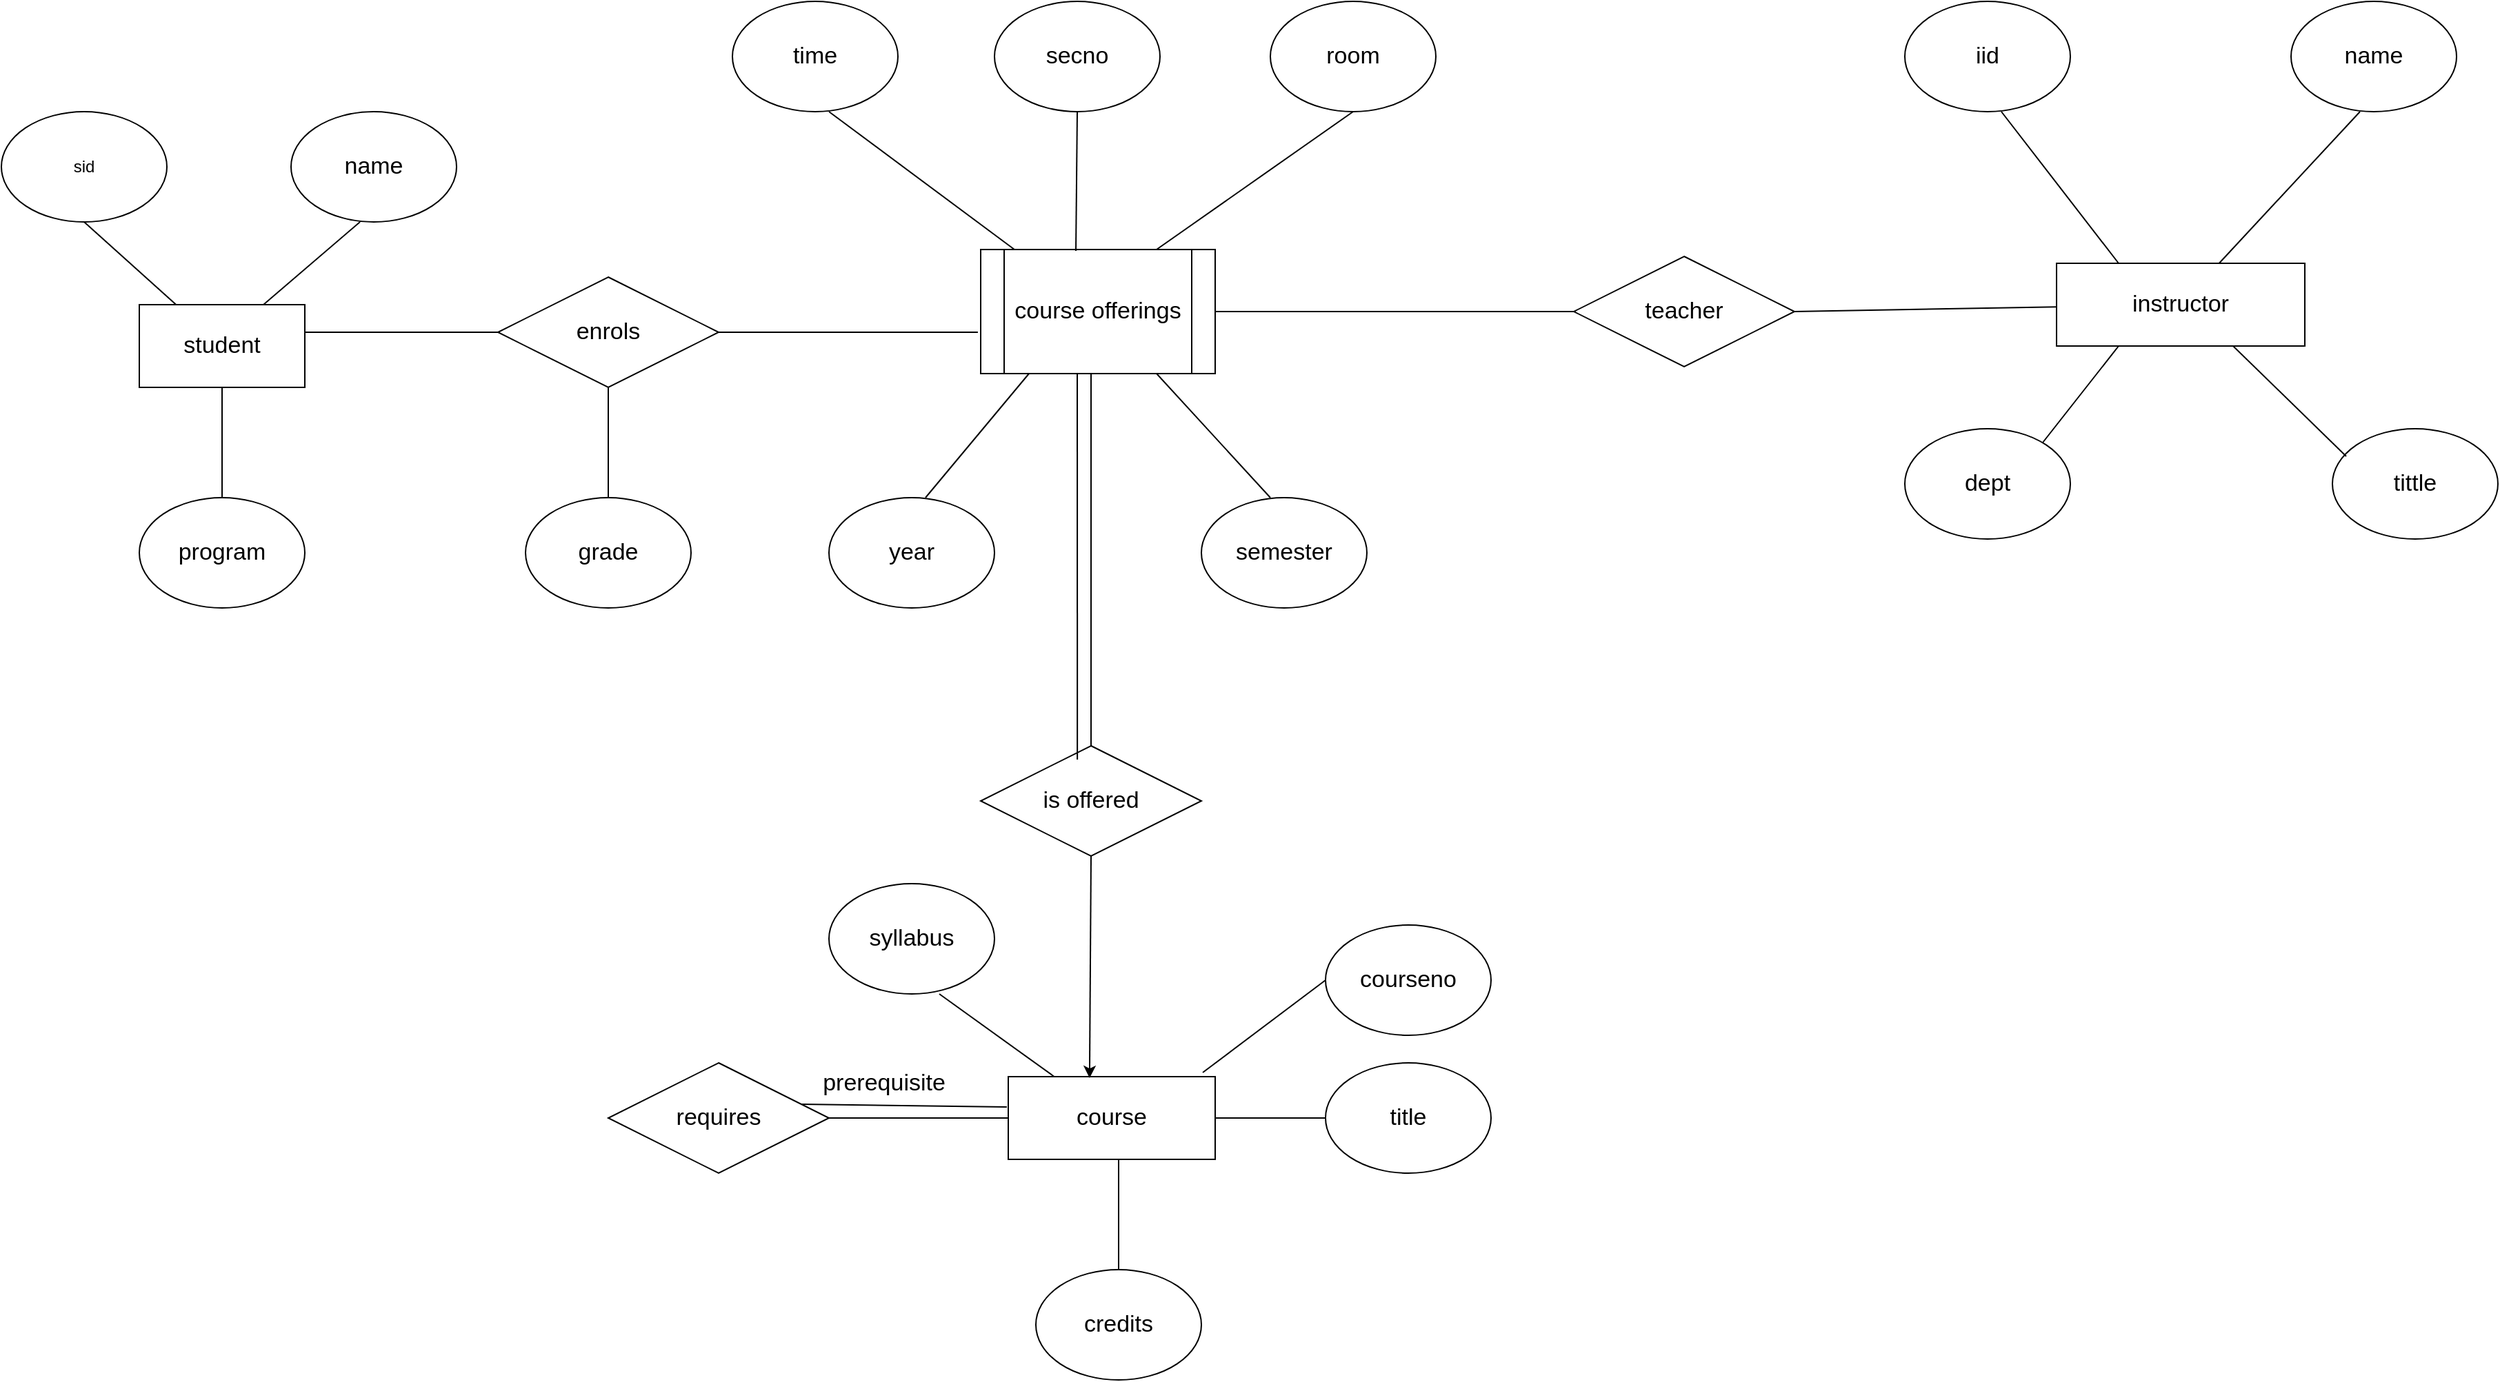 <mxfile version="20.8.20" type="device"><diagram id="R2lEEEUBdFMjLlhIrx00" name="Page-1"><mxGraphModel dx="880" dy="484" grid="1" gridSize="10" guides="1" tooltips="1" connect="1" arrows="1" fold="1" page="1" pageScale="1" pageWidth="850" pageHeight="1100" math="0" shadow="0" extFonts="Permanent Marker^https://fonts.googleapis.com/css?family=Permanent+Marker"><root><mxCell id="0"/><mxCell id="1" parent="0"/><mxCell id="BTVYPP40mWabS73TtAIs-1" value="student" style="rounded=0;whiteSpace=wrap;html=1;fontSize=17;" vertex="1" parent="1"><mxGeometry x="140" y="260" width="120" height="60" as="geometry"/></mxCell><mxCell id="BTVYPP40mWabS73TtAIs-2" value="sid" style="ellipse;whiteSpace=wrap;html=1;" vertex="1" parent="1"><mxGeometry x="40" y="120" width="120" height="80" as="geometry"/></mxCell><mxCell id="BTVYPP40mWabS73TtAIs-3" value="name" style="ellipse;whiteSpace=wrap;html=1;fontSize=17;" vertex="1" parent="1"><mxGeometry x="250" y="120" width="120" height="80" as="geometry"/></mxCell><mxCell id="BTVYPP40mWabS73TtAIs-4" value="enrols" style="rhombus;whiteSpace=wrap;html=1;fontSize=17;" vertex="1" parent="1"><mxGeometry x="400" y="240" width="160" height="80" as="geometry"/></mxCell><mxCell id="BTVYPP40mWabS73TtAIs-5" value="grade" style="ellipse;whiteSpace=wrap;html=1;fontSize=17;" vertex="1" parent="1"><mxGeometry x="420" y="400" width="120" height="80" as="geometry"/></mxCell><mxCell id="BTVYPP40mWabS73TtAIs-6" value="course offerings" style="shape=process;whiteSpace=wrap;html=1;backgroundOutline=1;fontSize=17;" vertex="1" parent="1"><mxGeometry x="750" y="220" width="170" height="90" as="geometry"/></mxCell><mxCell id="BTVYPP40mWabS73TtAIs-7" value="year" style="ellipse;whiteSpace=wrap;html=1;fontSize=17;" vertex="1" parent="1"><mxGeometry x="640" y="400" width="120" height="80" as="geometry"/></mxCell><mxCell id="BTVYPP40mWabS73TtAIs-8" value="semester" style="ellipse;whiteSpace=wrap;html=1;fontSize=17;" vertex="1" parent="1"><mxGeometry x="910" y="400" width="120" height="80" as="geometry"/></mxCell><mxCell id="BTVYPP40mWabS73TtAIs-9" value="time" style="ellipse;whiteSpace=wrap;html=1;fontSize=17;" vertex="1" parent="1"><mxGeometry x="570" y="40" width="120" height="80" as="geometry"/></mxCell><mxCell id="BTVYPP40mWabS73TtAIs-10" value="secno" style="ellipse;whiteSpace=wrap;html=1;fontSize=17;" vertex="1" parent="1"><mxGeometry x="760" y="40" width="120" height="80" as="geometry"/></mxCell><mxCell id="BTVYPP40mWabS73TtAIs-11" value="room" style="ellipse;whiteSpace=wrap;html=1;fontSize=17;" vertex="1" parent="1"><mxGeometry x="960" y="40" width="120" height="80" as="geometry"/></mxCell><mxCell id="BTVYPP40mWabS73TtAIs-12" value="teacher" style="rhombus;whiteSpace=wrap;html=1;fontSize=17;" vertex="1" parent="1"><mxGeometry x="1180" y="225" width="160" height="80" as="geometry"/></mxCell><mxCell id="BTVYPP40mWabS73TtAIs-13" value="instructor" style="rounded=0;whiteSpace=wrap;html=1;fontSize=17;" vertex="1" parent="1"><mxGeometry x="1530" y="230" width="180" height="60" as="geometry"/></mxCell><mxCell id="BTVYPP40mWabS73TtAIs-14" value="iid" style="ellipse;whiteSpace=wrap;html=1;fontSize=17;" vertex="1" parent="1"><mxGeometry x="1420" y="40" width="120" height="80" as="geometry"/></mxCell><mxCell id="BTVYPP40mWabS73TtAIs-15" value="name" style="ellipse;whiteSpace=wrap;html=1;fontSize=17;" vertex="1" parent="1"><mxGeometry x="1700" y="40" width="120" height="80" as="geometry"/></mxCell><mxCell id="BTVYPP40mWabS73TtAIs-16" value="dept" style="ellipse;whiteSpace=wrap;html=1;fontSize=17;" vertex="1" parent="1"><mxGeometry x="1420" y="350" width="120" height="80" as="geometry"/></mxCell><mxCell id="BTVYPP40mWabS73TtAIs-17" value="tittle" style="ellipse;whiteSpace=wrap;html=1;fontSize=17;" vertex="1" parent="1"><mxGeometry x="1730" y="350" width="120" height="80" as="geometry"/></mxCell><mxCell id="BTVYPP40mWabS73TtAIs-18" value="is offered" style="rhombus;whiteSpace=wrap;html=1;fontSize=17;" vertex="1" parent="1"><mxGeometry x="750" y="580" width="160" height="80" as="geometry"/></mxCell><mxCell id="BTVYPP40mWabS73TtAIs-19" value="course" style="rounded=0;whiteSpace=wrap;html=1;fontSize=17;" vertex="1" parent="1"><mxGeometry x="770" y="820" width="150" height="60" as="geometry"/></mxCell><mxCell id="BTVYPP40mWabS73TtAIs-20" value="courseno" style="ellipse;whiteSpace=wrap;html=1;fontSize=17;" vertex="1" parent="1"><mxGeometry x="1000" y="710" width="120" height="80" as="geometry"/></mxCell><mxCell id="BTVYPP40mWabS73TtAIs-21" value="title" style="ellipse;whiteSpace=wrap;html=1;fontSize=17;" vertex="1" parent="1"><mxGeometry x="1000" y="810" width="120" height="80" as="geometry"/></mxCell><mxCell id="BTVYPP40mWabS73TtAIs-22" value="credits" style="ellipse;whiteSpace=wrap;html=1;fontSize=17;" vertex="1" parent="1"><mxGeometry x="790" y="960" width="120" height="80" as="geometry"/></mxCell><mxCell id="BTVYPP40mWabS73TtAIs-23" value="requires" style="rhombus;whiteSpace=wrap;html=1;fontSize=17;" vertex="1" parent="1"><mxGeometry x="480" y="810" width="160" height="80" as="geometry"/></mxCell><mxCell id="BTVYPP40mWabS73TtAIs-24" value="syllabus" style="ellipse;whiteSpace=wrap;html=1;fontSize=17;" vertex="1" parent="1"><mxGeometry x="640" y="680" width="120" height="80" as="geometry"/></mxCell><mxCell id="BTVYPP40mWabS73TtAIs-25" value="program" style="ellipse;whiteSpace=wrap;html=1;fontSize=17;" vertex="1" parent="1"><mxGeometry x="140" y="400" width="120" height="80" as="geometry"/></mxCell><mxCell id="BTVYPP40mWabS73TtAIs-26" value="" style="endArrow=none;html=1;rounded=0;fontSize=17;" edge="1" parent="1" source="BTVYPP40mWabS73TtAIs-1"><mxGeometry width="50" height="50" relative="1" as="geometry"><mxPoint x="50" y="250" as="sourcePoint"/><mxPoint x="100" y="200" as="targetPoint"/></mxGeometry></mxCell><mxCell id="BTVYPP40mWabS73TtAIs-27" value="" style="endArrow=none;html=1;rounded=0;exitX=0.75;exitY=0;exitDx=0;exitDy=0;fontSize=17;" edge="1" parent="1" source="BTVYPP40mWabS73TtAIs-1"><mxGeometry width="50" height="50" relative="1" as="geometry"><mxPoint x="250" y="250" as="sourcePoint"/><mxPoint x="300" y="200" as="targetPoint"/></mxGeometry></mxCell><mxCell id="BTVYPP40mWabS73TtAIs-28" value="" style="endArrow=none;html=1;rounded=0;exitX=0.5;exitY=0;exitDx=0;exitDy=0;fontSize=17;" edge="1" parent="1" source="BTVYPP40mWabS73TtAIs-25"><mxGeometry width="50" height="50" relative="1" as="geometry"><mxPoint x="150" y="370" as="sourcePoint"/><mxPoint x="200" y="320" as="targetPoint"/></mxGeometry></mxCell><mxCell id="BTVYPP40mWabS73TtAIs-29" value="" style="endArrow=none;html=1;rounded=0;fontSize=17;" edge="1" parent="1"><mxGeometry width="50" height="50" relative="1" as="geometry"><mxPoint x="260" y="280" as="sourcePoint"/><mxPoint x="400" y="280" as="targetPoint"/></mxGeometry></mxCell><mxCell id="BTVYPP40mWabS73TtAIs-30" value="" style="endArrow=none;html=1;rounded=0;exitX=0.5;exitY=0;exitDx=0;exitDy=0;fontSize=17;" edge="1" parent="1" source="BTVYPP40mWabS73TtAIs-5"><mxGeometry width="50" height="50" relative="1" as="geometry"><mxPoint x="430" y="370" as="sourcePoint"/><mxPoint x="480" y="320" as="targetPoint"/></mxGeometry></mxCell><mxCell id="BTVYPP40mWabS73TtAIs-31" value="" style="endArrow=none;html=1;rounded=0;entryX=-0.012;entryY=0.667;entryDx=0;entryDy=0;entryPerimeter=0;fontSize=17;" edge="1" parent="1" target="BTVYPP40mWabS73TtAIs-6"><mxGeometry width="50" height="50" relative="1" as="geometry"><mxPoint x="560" y="280" as="sourcePoint"/><mxPoint x="610" y="230" as="targetPoint"/></mxGeometry></mxCell><mxCell id="BTVYPP40mWabS73TtAIs-32" value="" style="endArrow=none;html=1;rounded=0;fontSize=17;" edge="1" parent="1" source="BTVYPP40mWabS73TtAIs-6"><mxGeometry width="50" height="50" relative="1" as="geometry"><mxPoint x="590" y="170" as="sourcePoint"/><mxPoint x="640" y="120" as="targetPoint"/></mxGeometry></mxCell><mxCell id="BTVYPP40mWabS73TtAIs-33" value="" style="endArrow=none;html=1;rounded=0;exitX=0.75;exitY=0;exitDx=0;exitDy=0;fontSize=17;" edge="1" parent="1" source="BTVYPP40mWabS73TtAIs-6"><mxGeometry width="50" height="50" relative="1" as="geometry"><mxPoint x="970" y="170" as="sourcePoint"/><mxPoint x="1020" y="120" as="targetPoint"/></mxGeometry></mxCell><mxCell id="BTVYPP40mWabS73TtAIs-34" value="" style="endArrow=none;html=1;rounded=0;exitX=0.406;exitY=0.011;exitDx=0;exitDy=0;exitPerimeter=0;fontSize=17;" edge="1" parent="1" source="BTVYPP40mWabS73TtAIs-6"><mxGeometry width="50" height="50" relative="1" as="geometry"><mxPoint x="770" y="170" as="sourcePoint"/><mxPoint x="820" y="120" as="targetPoint"/></mxGeometry></mxCell><mxCell id="BTVYPP40mWabS73TtAIs-35" value="" style="endArrow=none;html=1;rounded=0;entryX=0.206;entryY=1;entryDx=0;entryDy=0;entryPerimeter=0;fontSize=17;" edge="1" parent="1" target="BTVYPP40mWabS73TtAIs-6"><mxGeometry width="50" height="50" relative="1" as="geometry"><mxPoint x="710" y="400" as="sourcePoint"/><mxPoint x="760" y="350" as="targetPoint"/></mxGeometry></mxCell><mxCell id="BTVYPP40mWabS73TtAIs-36" value="" style="endArrow=none;html=1;rounded=0;entryX=0.75;entryY=1;entryDx=0;entryDy=0;fontSize=17;" edge="1" parent="1" target="BTVYPP40mWabS73TtAIs-6"><mxGeometry width="50" height="50" relative="1" as="geometry"><mxPoint x="960" y="400" as="sourcePoint"/><mxPoint x="1010" y="350" as="targetPoint"/></mxGeometry></mxCell><mxCell id="BTVYPP40mWabS73TtAIs-37" value="" style="endArrow=none;html=1;rounded=0;exitX=0.438;exitY=0.125;exitDx=0;exitDy=0;exitPerimeter=0;fontSize=17;" edge="1" parent="1" source="BTVYPP40mWabS73TtAIs-18"><mxGeometry width="50" height="50" relative="1" as="geometry"><mxPoint x="770" y="360" as="sourcePoint"/><mxPoint x="820" y="310" as="targetPoint"/></mxGeometry></mxCell><mxCell id="BTVYPP40mWabS73TtAIs-38" value="" style="endArrow=none;html=1;rounded=0;exitX=0.5;exitY=0;exitDx=0;exitDy=0;fontSize=17;" edge="1" parent="1" source="BTVYPP40mWabS73TtAIs-18"><mxGeometry width="50" height="50" relative="1" as="geometry"><mxPoint x="780" y="360" as="sourcePoint"/><mxPoint x="830" y="310" as="targetPoint"/></mxGeometry></mxCell><mxCell id="BTVYPP40mWabS73TtAIs-39" value="" style="endArrow=none;html=1;rounded=0;exitX=1;exitY=0.5;exitDx=0;exitDy=0;entryX=0;entryY=0.5;entryDx=0;entryDy=0;fontSize=17;" edge="1" parent="1" source="BTVYPP40mWabS73TtAIs-6" target="BTVYPP40mWabS73TtAIs-12"><mxGeometry width="50" height="50" relative="1" as="geometry"><mxPoint x="1130" y="310" as="sourcePoint"/><mxPoint x="1180" y="260" as="targetPoint"/></mxGeometry></mxCell><mxCell id="BTVYPP40mWabS73TtAIs-40" value="" style="endArrow=none;html=1;rounded=0;entryX=1;entryY=0.5;entryDx=0;entryDy=0;fontSize=17;" edge="1" parent="1" source="BTVYPP40mWabS73TtAIs-13" target="BTVYPP40mWabS73TtAIs-12"><mxGeometry width="50" height="50" relative="1" as="geometry"><mxPoint x="1459.289" y="310" as="sourcePoint"/><mxPoint x="1459.289" y="260" as="targetPoint"/></mxGeometry></mxCell><mxCell id="BTVYPP40mWabS73TtAIs-41" value="" style="endArrow=none;html=1;rounded=0;fontSize=17;" edge="1" parent="1" source="BTVYPP40mWabS73TtAIs-13"><mxGeometry width="50" height="50" relative="1" as="geometry"><mxPoint x="1700" y="170" as="sourcePoint"/><mxPoint x="1750" y="120" as="targetPoint"/></mxGeometry></mxCell><mxCell id="BTVYPP40mWabS73TtAIs-42" value="" style="endArrow=none;html=1;rounded=0;exitX=0.25;exitY=0;exitDx=0;exitDy=0;fontSize=17;" edge="1" parent="1" source="BTVYPP40mWabS73TtAIs-13"><mxGeometry width="50" height="50" relative="1" as="geometry"><mxPoint x="1440" y="170" as="sourcePoint"/><mxPoint x="1490" y="120" as="targetPoint"/></mxGeometry></mxCell><mxCell id="BTVYPP40mWabS73TtAIs-43" value="" style="endArrow=none;html=1;rounded=0;entryX=0.25;entryY=1;entryDx=0;entryDy=0;fontSize=17;" edge="1" parent="1" target="BTVYPP40mWabS73TtAIs-13"><mxGeometry width="50" height="50" relative="1" as="geometry"><mxPoint x="1520" y="360" as="sourcePoint"/><mxPoint x="1570" y="310" as="targetPoint"/></mxGeometry></mxCell><mxCell id="BTVYPP40mWabS73TtAIs-44" value="" style="endArrow=none;html=1;rounded=0;entryX=0.711;entryY=1;entryDx=0;entryDy=0;entryPerimeter=0;fontSize=17;" edge="1" parent="1" target="BTVYPP40mWabS73TtAIs-13"><mxGeometry width="50" height="50" relative="1" as="geometry"><mxPoint x="1740" y="370" as="sourcePoint"/><mxPoint x="1790" y="320" as="targetPoint"/></mxGeometry></mxCell><mxCell id="BTVYPP40mWabS73TtAIs-45" value="" style="endArrow=classic;html=1;rounded=0;exitX=0.5;exitY=1;exitDx=0;exitDy=0;entryX=0.393;entryY=0.017;entryDx=0;entryDy=0;entryPerimeter=0;fontSize=17;" edge="1" parent="1" source="BTVYPP40mWabS73TtAIs-18" target="BTVYPP40mWabS73TtAIs-19"><mxGeometry width="50" height="50" relative="1" as="geometry"><mxPoint x="820" y="730" as="sourcePoint"/><mxPoint x="870" y="680" as="targetPoint"/></mxGeometry></mxCell><mxCell id="BTVYPP40mWabS73TtAIs-46" value="" style="endArrow=none;html=1;rounded=0;exitX=0.94;exitY=-0.05;exitDx=0;exitDy=0;exitPerimeter=0;fontSize=17;" edge="1" parent="1" source="BTVYPP40mWabS73TtAIs-19"><mxGeometry width="50" height="50" relative="1" as="geometry"><mxPoint x="950" y="800" as="sourcePoint"/><mxPoint x="1000" y="750" as="targetPoint"/></mxGeometry></mxCell><mxCell id="BTVYPP40mWabS73TtAIs-47" value="" style="endArrow=none;html=1;rounded=0;fontSize=17;" edge="1" parent="1" source="BTVYPP40mWabS73TtAIs-19"><mxGeometry width="50" height="50" relative="1" as="geometry"><mxPoint x="950" y="900" as="sourcePoint"/><mxPoint x="1000" y="850" as="targetPoint"/></mxGeometry></mxCell><mxCell id="BTVYPP40mWabS73TtAIs-48" value="" style="endArrow=none;html=1;rounded=0;exitX=0.5;exitY=0;exitDx=0;exitDy=0;fontSize=17;" edge="1" parent="1" source="BTVYPP40mWabS73TtAIs-22"><mxGeometry width="50" height="50" relative="1" as="geometry"><mxPoint x="800" y="930" as="sourcePoint"/><mxPoint x="850" y="880" as="targetPoint"/></mxGeometry></mxCell><mxCell id="BTVYPP40mWabS73TtAIs-49" value="" style="endArrow=none;html=1;rounded=0;fontSize=17;" edge="1" parent="1" source="BTVYPP40mWabS73TtAIs-19"><mxGeometry width="50" height="50" relative="1" as="geometry"><mxPoint x="670" y="810" as="sourcePoint"/><mxPoint x="720" y="760" as="targetPoint"/></mxGeometry></mxCell><mxCell id="BTVYPP40mWabS73TtAIs-50" value="" style="endArrow=none;html=1;rounded=0;entryX=0;entryY=0.5;entryDx=0;entryDy=0;fontSize=17;" edge="1" parent="1" target="BTVYPP40mWabS73TtAIs-19"><mxGeometry width="50" height="50" relative="1" as="geometry"><mxPoint x="640" y="850" as="sourcePoint"/><mxPoint x="690" y="800" as="targetPoint"/></mxGeometry></mxCell><mxCell id="BTVYPP40mWabS73TtAIs-51" value="" style="endArrow=none;html=1;rounded=0;entryX=-0.007;entryY=0.367;entryDx=0;entryDy=0;entryPerimeter=0;fontSize=17;" edge="1" parent="1" target="BTVYPP40mWabS73TtAIs-19"><mxGeometry width="50" height="50" relative="1" as="geometry"><mxPoint x="620" y="840" as="sourcePoint"/><mxPoint x="670" y="790" as="targetPoint"/></mxGeometry></mxCell><mxCell id="BTVYPP40mWabS73TtAIs-52" value="prerequisite" style="text;strokeColor=none;align=center;fillColor=none;html=1;verticalAlign=middle;whiteSpace=wrap;rounded=0;fontSize=17;" vertex="1" parent="1"><mxGeometry x="650" y="810" width="60" height="30" as="geometry"/></mxCell></root></mxGraphModel></diagram></mxfile>